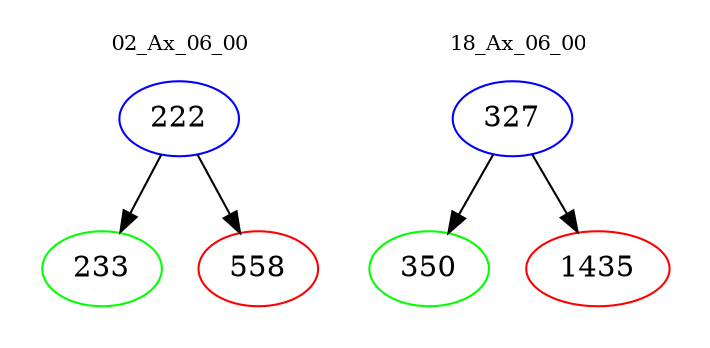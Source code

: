 digraph{
subgraph cluster_0 {
color = white
label = "02_Ax_06_00";
fontsize=10;
T0_222 [label="222", color="blue"]
T0_222 -> T0_233 [color="black"]
T0_233 [label="233", color="green"]
T0_222 -> T0_558 [color="black"]
T0_558 [label="558", color="red"]
}
subgraph cluster_1 {
color = white
label = "18_Ax_06_00";
fontsize=10;
T1_327 [label="327", color="blue"]
T1_327 -> T1_350 [color="black"]
T1_350 [label="350", color="green"]
T1_327 -> T1_1435 [color="black"]
T1_1435 [label="1435", color="red"]
}
}
